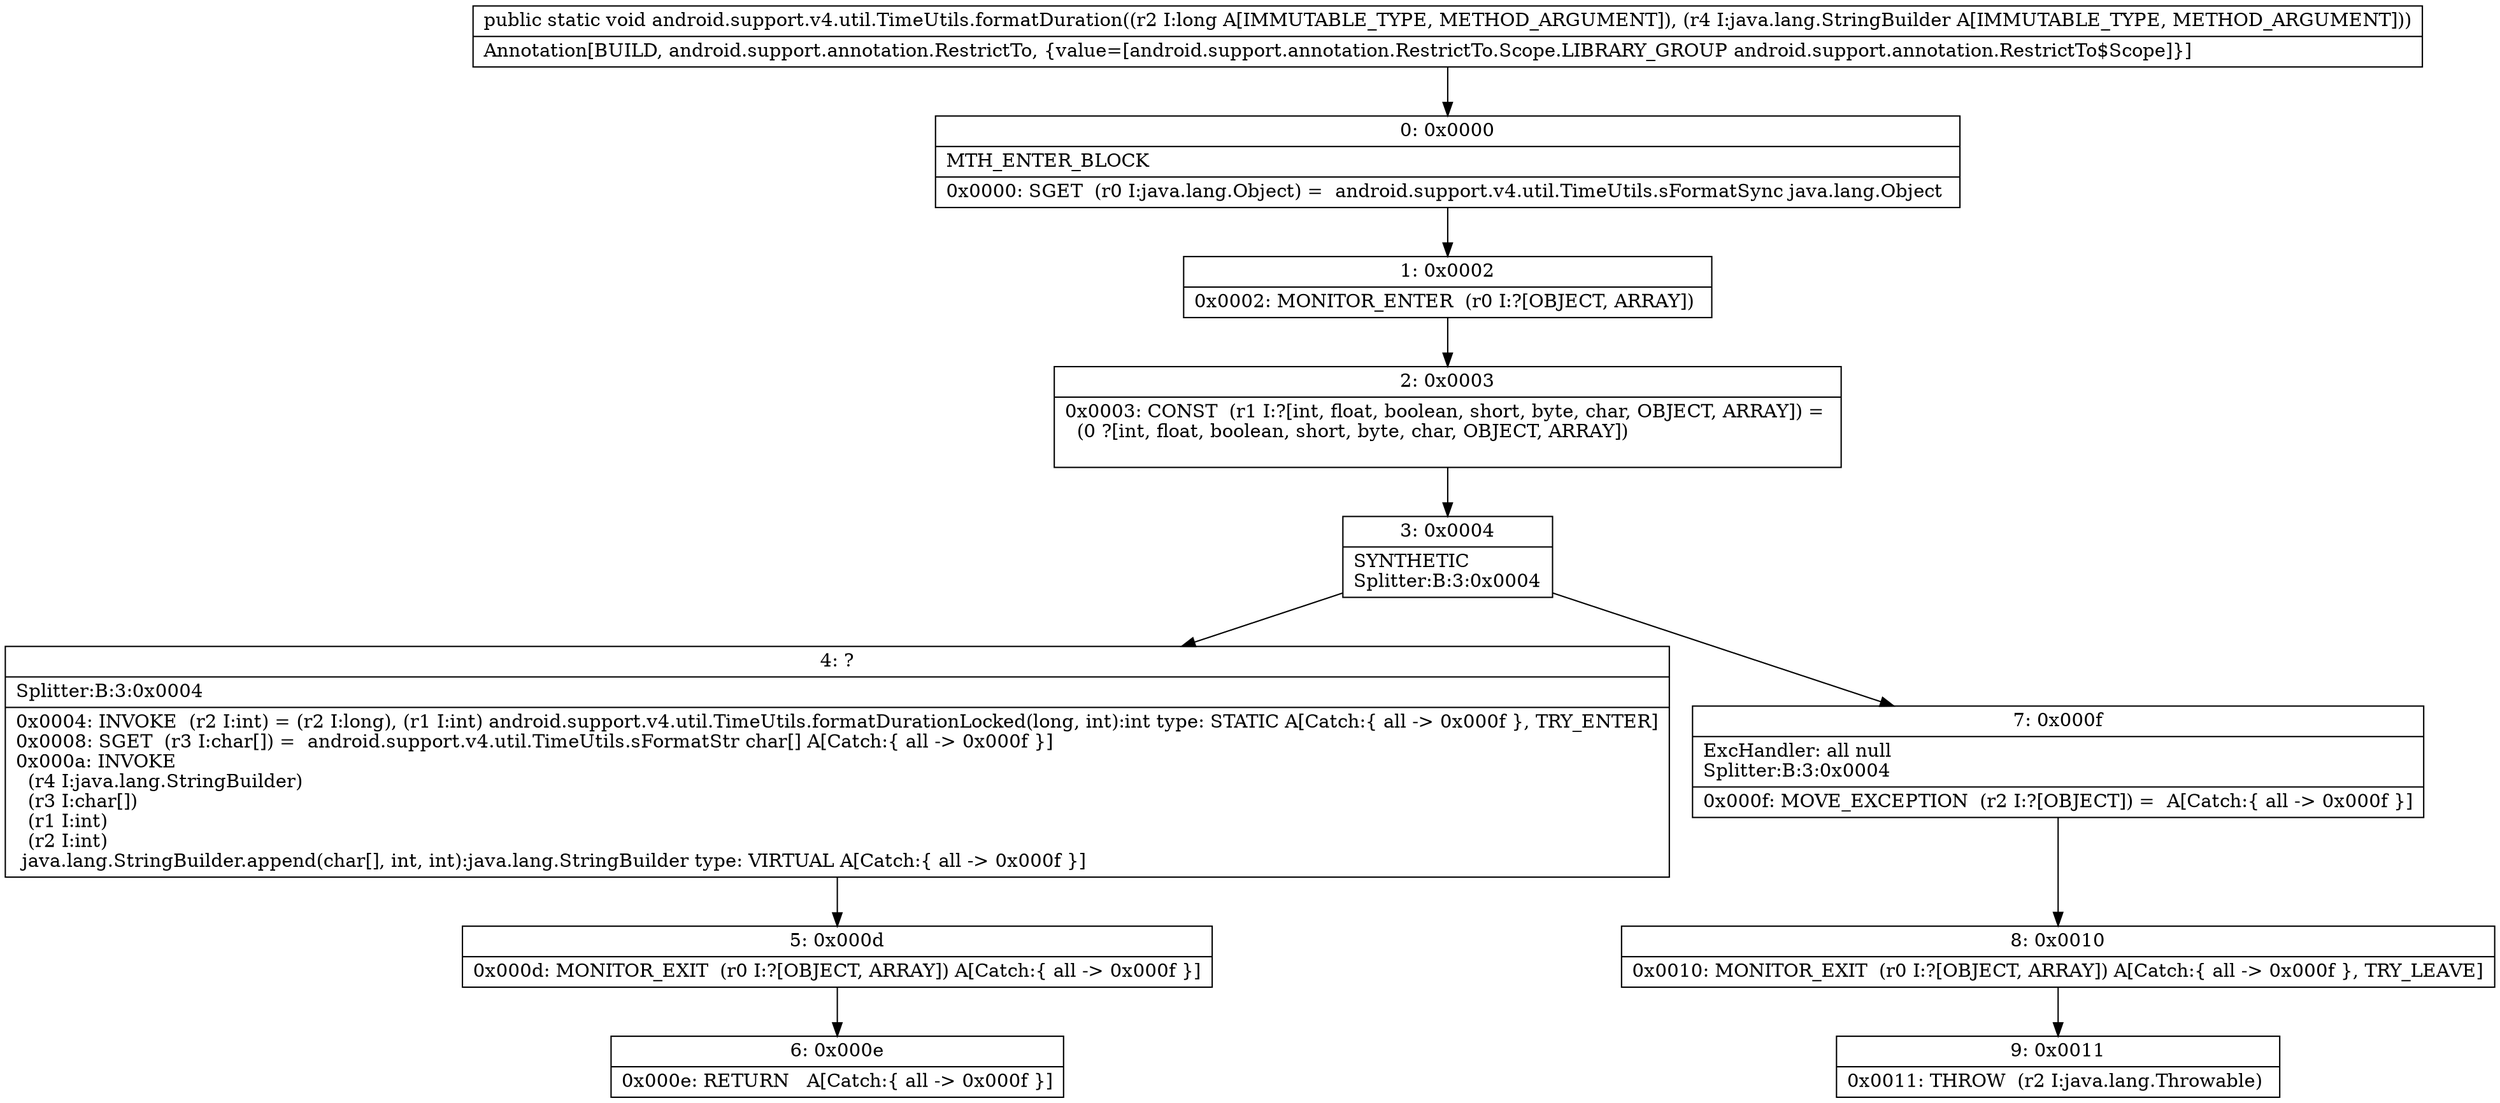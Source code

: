 digraph "CFG forandroid.support.v4.util.TimeUtils.formatDuration(JLjava\/lang\/StringBuilder;)V" {
Node_0 [shape=record,label="{0\:\ 0x0000|MTH_ENTER_BLOCK\l|0x0000: SGET  (r0 I:java.lang.Object) =  android.support.v4.util.TimeUtils.sFormatSync java.lang.Object \l}"];
Node_1 [shape=record,label="{1\:\ 0x0002|0x0002: MONITOR_ENTER  (r0 I:?[OBJECT, ARRAY]) \l}"];
Node_2 [shape=record,label="{2\:\ 0x0003|0x0003: CONST  (r1 I:?[int, float, boolean, short, byte, char, OBJECT, ARRAY]) = \l  (0 ?[int, float, boolean, short, byte, char, OBJECT, ARRAY])\l \l}"];
Node_3 [shape=record,label="{3\:\ 0x0004|SYNTHETIC\lSplitter:B:3:0x0004\l}"];
Node_4 [shape=record,label="{4\:\ ?|Splitter:B:3:0x0004\l|0x0004: INVOKE  (r2 I:int) = (r2 I:long), (r1 I:int) android.support.v4.util.TimeUtils.formatDurationLocked(long, int):int type: STATIC A[Catch:\{ all \-\> 0x000f \}, TRY_ENTER]\l0x0008: SGET  (r3 I:char[]) =  android.support.v4.util.TimeUtils.sFormatStr char[] A[Catch:\{ all \-\> 0x000f \}]\l0x000a: INVOKE  \l  (r4 I:java.lang.StringBuilder)\l  (r3 I:char[])\l  (r1 I:int)\l  (r2 I:int)\l java.lang.StringBuilder.append(char[], int, int):java.lang.StringBuilder type: VIRTUAL A[Catch:\{ all \-\> 0x000f \}]\l}"];
Node_5 [shape=record,label="{5\:\ 0x000d|0x000d: MONITOR_EXIT  (r0 I:?[OBJECT, ARRAY]) A[Catch:\{ all \-\> 0x000f \}]\l}"];
Node_6 [shape=record,label="{6\:\ 0x000e|0x000e: RETURN   A[Catch:\{ all \-\> 0x000f \}]\l}"];
Node_7 [shape=record,label="{7\:\ 0x000f|ExcHandler: all null\lSplitter:B:3:0x0004\l|0x000f: MOVE_EXCEPTION  (r2 I:?[OBJECT]) =  A[Catch:\{ all \-\> 0x000f \}]\l}"];
Node_8 [shape=record,label="{8\:\ 0x0010|0x0010: MONITOR_EXIT  (r0 I:?[OBJECT, ARRAY]) A[Catch:\{ all \-\> 0x000f \}, TRY_LEAVE]\l}"];
Node_9 [shape=record,label="{9\:\ 0x0011|0x0011: THROW  (r2 I:java.lang.Throwable) \l}"];
MethodNode[shape=record,label="{public static void android.support.v4.util.TimeUtils.formatDuration((r2 I:long A[IMMUTABLE_TYPE, METHOD_ARGUMENT]), (r4 I:java.lang.StringBuilder A[IMMUTABLE_TYPE, METHOD_ARGUMENT]))  | Annotation[BUILD, android.support.annotation.RestrictTo, \{value=[android.support.annotation.RestrictTo.Scope.LIBRARY_GROUP android.support.annotation.RestrictTo$Scope]\}]\l}"];
MethodNode -> Node_0;
Node_0 -> Node_1;
Node_1 -> Node_2;
Node_2 -> Node_3;
Node_3 -> Node_4;
Node_3 -> Node_7;
Node_4 -> Node_5;
Node_5 -> Node_6;
Node_7 -> Node_8;
Node_8 -> Node_9;
}

